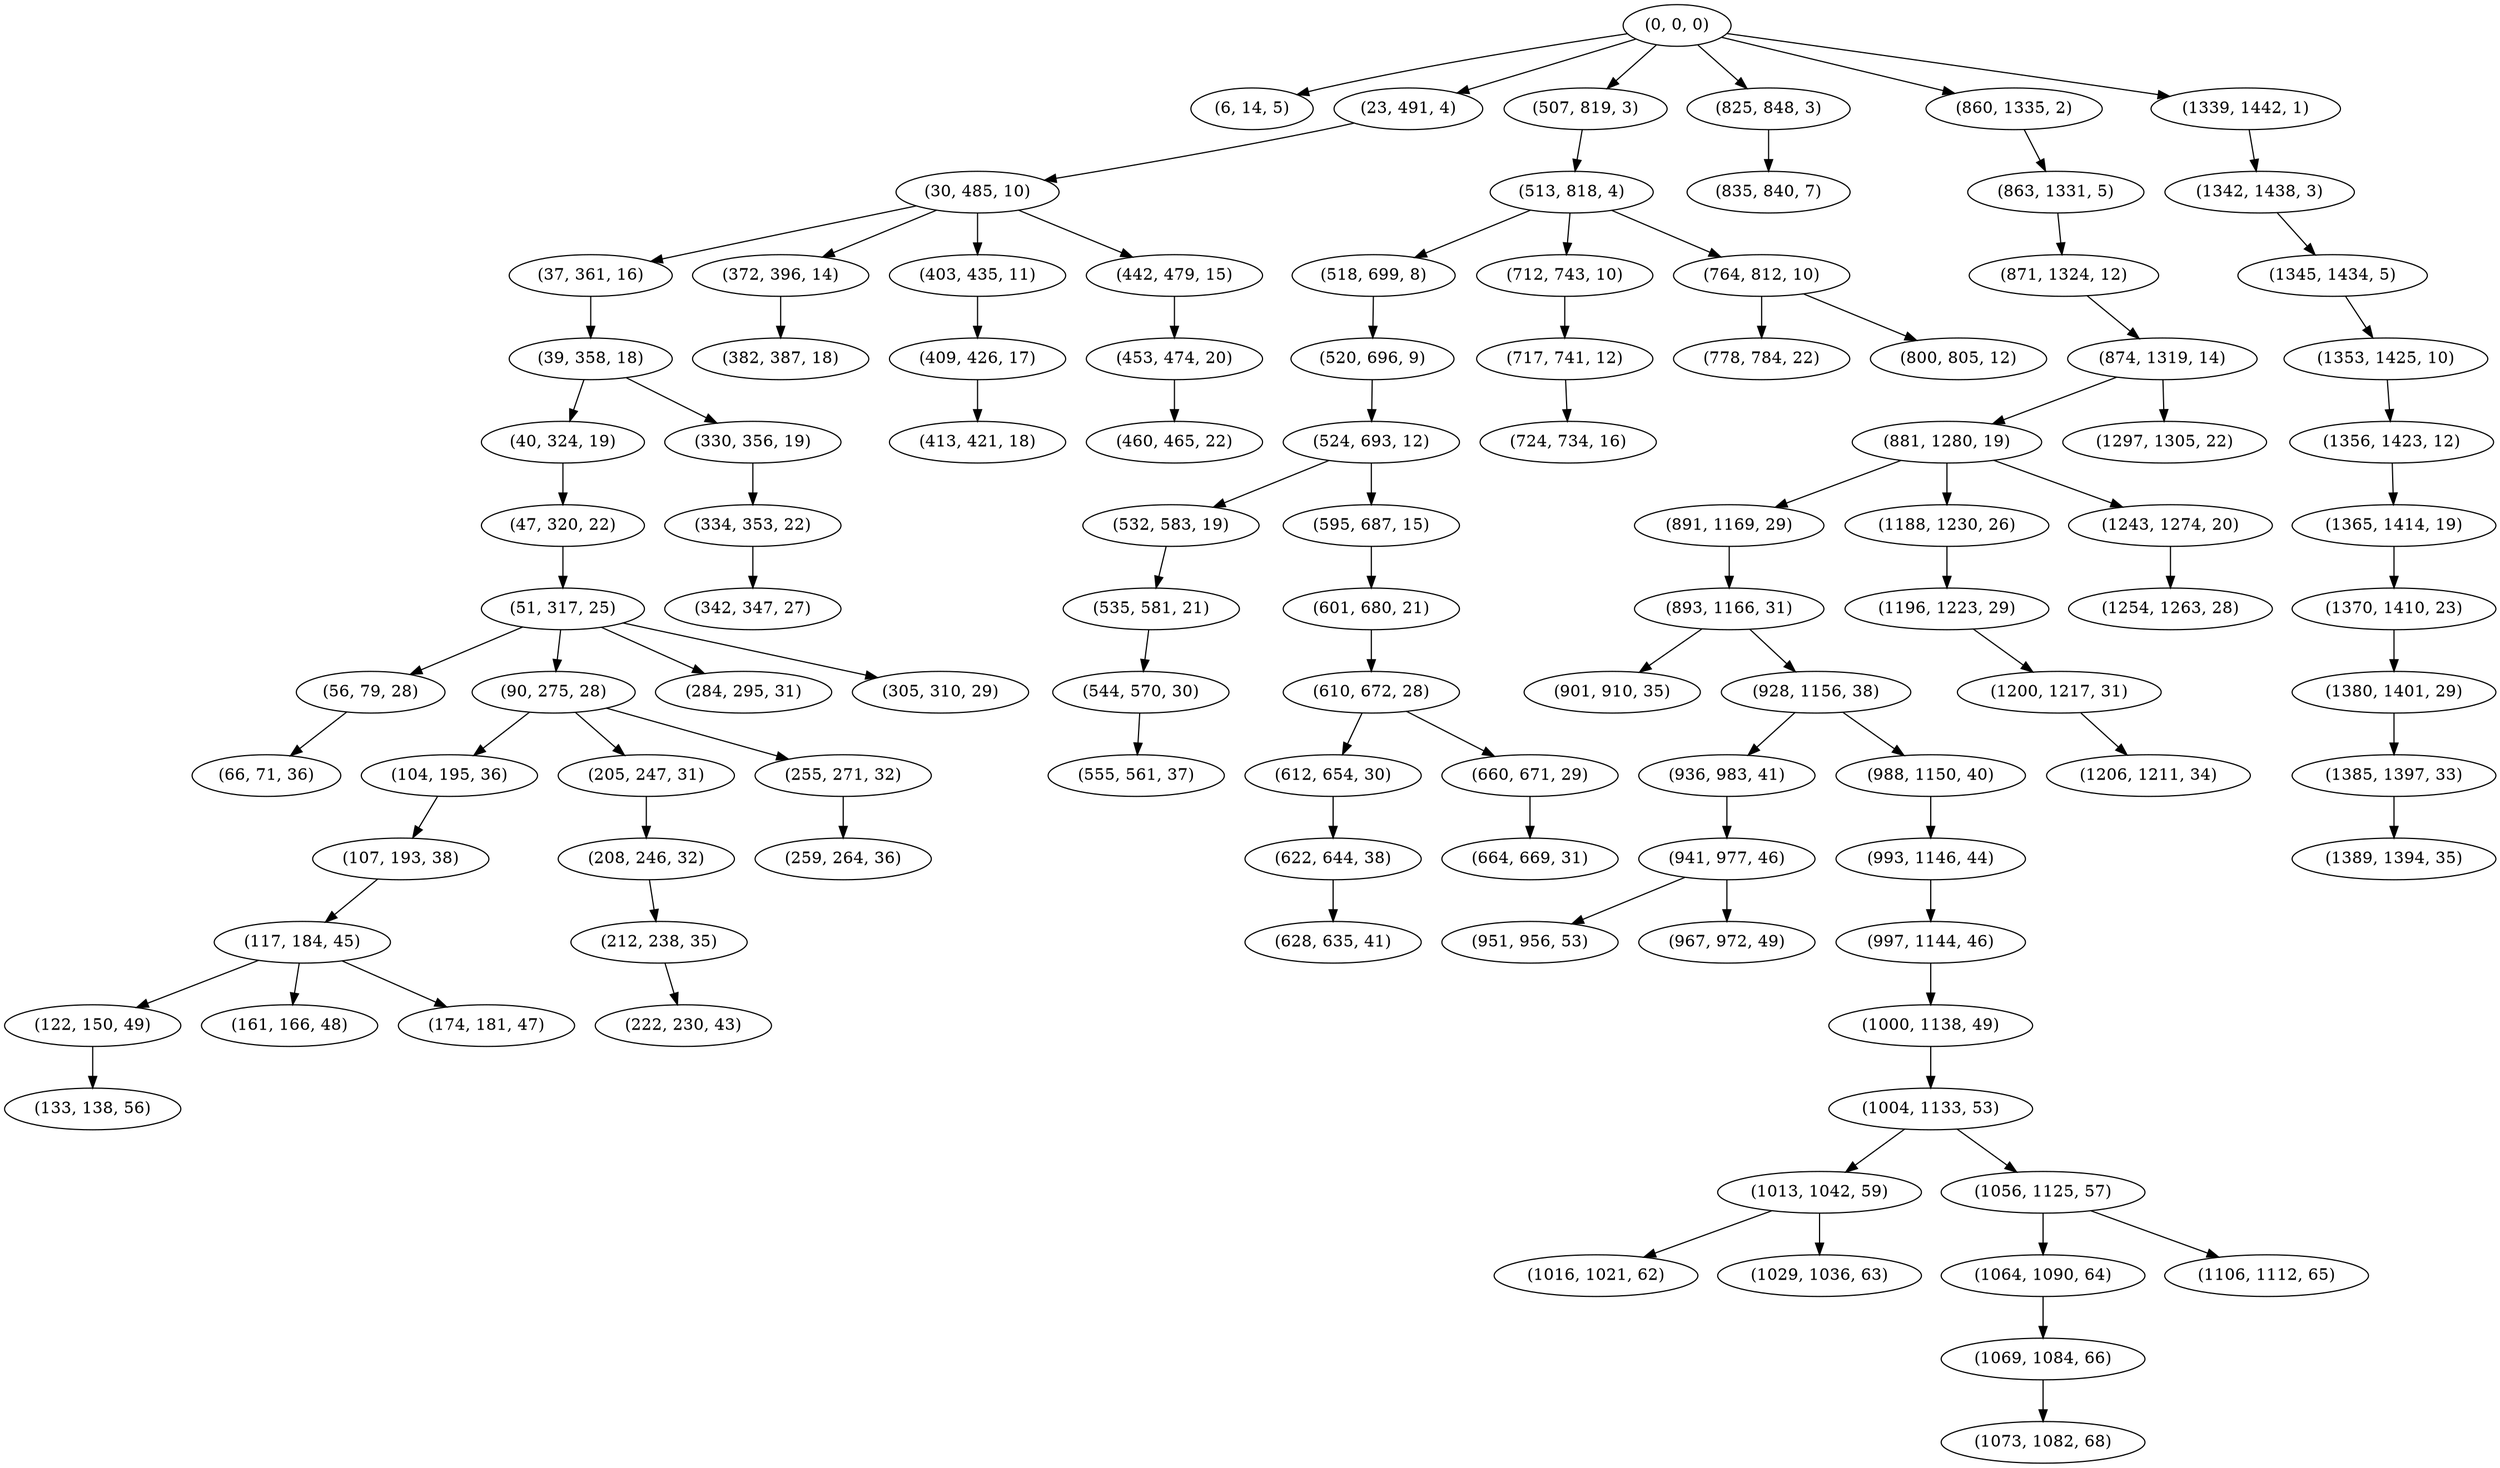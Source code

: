 digraph tree {
    "(0, 0, 0)";
    "(6, 14, 5)";
    "(23, 491, 4)";
    "(30, 485, 10)";
    "(37, 361, 16)";
    "(39, 358, 18)";
    "(40, 324, 19)";
    "(47, 320, 22)";
    "(51, 317, 25)";
    "(56, 79, 28)";
    "(66, 71, 36)";
    "(90, 275, 28)";
    "(104, 195, 36)";
    "(107, 193, 38)";
    "(117, 184, 45)";
    "(122, 150, 49)";
    "(133, 138, 56)";
    "(161, 166, 48)";
    "(174, 181, 47)";
    "(205, 247, 31)";
    "(208, 246, 32)";
    "(212, 238, 35)";
    "(222, 230, 43)";
    "(255, 271, 32)";
    "(259, 264, 36)";
    "(284, 295, 31)";
    "(305, 310, 29)";
    "(330, 356, 19)";
    "(334, 353, 22)";
    "(342, 347, 27)";
    "(372, 396, 14)";
    "(382, 387, 18)";
    "(403, 435, 11)";
    "(409, 426, 17)";
    "(413, 421, 18)";
    "(442, 479, 15)";
    "(453, 474, 20)";
    "(460, 465, 22)";
    "(507, 819, 3)";
    "(513, 818, 4)";
    "(518, 699, 8)";
    "(520, 696, 9)";
    "(524, 693, 12)";
    "(532, 583, 19)";
    "(535, 581, 21)";
    "(544, 570, 30)";
    "(555, 561, 37)";
    "(595, 687, 15)";
    "(601, 680, 21)";
    "(610, 672, 28)";
    "(612, 654, 30)";
    "(622, 644, 38)";
    "(628, 635, 41)";
    "(660, 671, 29)";
    "(664, 669, 31)";
    "(712, 743, 10)";
    "(717, 741, 12)";
    "(724, 734, 16)";
    "(764, 812, 10)";
    "(778, 784, 22)";
    "(800, 805, 12)";
    "(825, 848, 3)";
    "(835, 840, 7)";
    "(860, 1335, 2)";
    "(863, 1331, 5)";
    "(871, 1324, 12)";
    "(874, 1319, 14)";
    "(881, 1280, 19)";
    "(891, 1169, 29)";
    "(893, 1166, 31)";
    "(901, 910, 35)";
    "(928, 1156, 38)";
    "(936, 983, 41)";
    "(941, 977, 46)";
    "(951, 956, 53)";
    "(967, 972, 49)";
    "(988, 1150, 40)";
    "(993, 1146, 44)";
    "(997, 1144, 46)";
    "(1000, 1138, 49)";
    "(1004, 1133, 53)";
    "(1013, 1042, 59)";
    "(1016, 1021, 62)";
    "(1029, 1036, 63)";
    "(1056, 1125, 57)";
    "(1064, 1090, 64)";
    "(1069, 1084, 66)";
    "(1073, 1082, 68)";
    "(1106, 1112, 65)";
    "(1188, 1230, 26)";
    "(1196, 1223, 29)";
    "(1200, 1217, 31)";
    "(1206, 1211, 34)";
    "(1243, 1274, 20)";
    "(1254, 1263, 28)";
    "(1297, 1305, 22)";
    "(1339, 1442, 1)";
    "(1342, 1438, 3)";
    "(1345, 1434, 5)";
    "(1353, 1425, 10)";
    "(1356, 1423, 12)";
    "(1365, 1414, 19)";
    "(1370, 1410, 23)";
    "(1380, 1401, 29)";
    "(1385, 1397, 33)";
    "(1389, 1394, 35)";
    "(0, 0, 0)" -> "(6, 14, 5)";
    "(0, 0, 0)" -> "(23, 491, 4)";
    "(0, 0, 0)" -> "(507, 819, 3)";
    "(0, 0, 0)" -> "(825, 848, 3)";
    "(0, 0, 0)" -> "(860, 1335, 2)";
    "(0, 0, 0)" -> "(1339, 1442, 1)";
    "(23, 491, 4)" -> "(30, 485, 10)";
    "(30, 485, 10)" -> "(37, 361, 16)";
    "(30, 485, 10)" -> "(372, 396, 14)";
    "(30, 485, 10)" -> "(403, 435, 11)";
    "(30, 485, 10)" -> "(442, 479, 15)";
    "(37, 361, 16)" -> "(39, 358, 18)";
    "(39, 358, 18)" -> "(40, 324, 19)";
    "(39, 358, 18)" -> "(330, 356, 19)";
    "(40, 324, 19)" -> "(47, 320, 22)";
    "(47, 320, 22)" -> "(51, 317, 25)";
    "(51, 317, 25)" -> "(56, 79, 28)";
    "(51, 317, 25)" -> "(90, 275, 28)";
    "(51, 317, 25)" -> "(284, 295, 31)";
    "(51, 317, 25)" -> "(305, 310, 29)";
    "(56, 79, 28)" -> "(66, 71, 36)";
    "(90, 275, 28)" -> "(104, 195, 36)";
    "(90, 275, 28)" -> "(205, 247, 31)";
    "(90, 275, 28)" -> "(255, 271, 32)";
    "(104, 195, 36)" -> "(107, 193, 38)";
    "(107, 193, 38)" -> "(117, 184, 45)";
    "(117, 184, 45)" -> "(122, 150, 49)";
    "(117, 184, 45)" -> "(161, 166, 48)";
    "(117, 184, 45)" -> "(174, 181, 47)";
    "(122, 150, 49)" -> "(133, 138, 56)";
    "(205, 247, 31)" -> "(208, 246, 32)";
    "(208, 246, 32)" -> "(212, 238, 35)";
    "(212, 238, 35)" -> "(222, 230, 43)";
    "(255, 271, 32)" -> "(259, 264, 36)";
    "(330, 356, 19)" -> "(334, 353, 22)";
    "(334, 353, 22)" -> "(342, 347, 27)";
    "(372, 396, 14)" -> "(382, 387, 18)";
    "(403, 435, 11)" -> "(409, 426, 17)";
    "(409, 426, 17)" -> "(413, 421, 18)";
    "(442, 479, 15)" -> "(453, 474, 20)";
    "(453, 474, 20)" -> "(460, 465, 22)";
    "(507, 819, 3)" -> "(513, 818, 4)";
    "(513, 818, 4)" -> "(518, 699, 8)";
    "(513, 818, 4)" -> "(712, 743, 10)";
    "(513, 818, 4)" -> "(764, 812, 10)";
    "(518, 699, 8)" -> "(520, 696, 9)";
    "(520, 696, 9)" -> "(524, 693, 12)";
    "(524, 693, 12)" -> "(532, 583, 19)";
    "(524, 693, 12)" -> "(595, 687, 15)";
    "(532, 583, 19)" -> "(535, 581, 21)";
    "(535, 581, 21)" -> "(544, 570, 30)";
    "(544, 570, 30)" -> "(555, 561, 37)";
    "(595, 687, 15)" -> "(601, 680, 21)";
    "(601, 680, 21)" -> "(610, 672, 28)";
    "(610, 672, 28)" -> "(612, 654, 30)";
    "(610, 672, 28)" -> "(660, 671, 29)";
    "(612, 654, 30)" -> "(622, 644, 38)";
    "(622, 644, 38)" -> "(628, 635, 41)";
    "(660, 671, 29)" -> "(664, 669, 31)";
    "(712, 743, 10)" -> "(717, 741, 12)";
    "(717, 741, 12)" -> "(724, 734, 16)";
    "(764, 812, 10)" -> "(778, 784, 22)";
    "(764, 812, 10)" -> "(800, 805, 12)";
    "(825, 848, 3)" -> "(835, 840, 7)";
    "(860, 1335, 2)" -> "(863, 1331, 5)";
    "(863, 1331, 5)" -> "(871, 1324, 12)";
    "(871, 1324, 12)" -> "(874, 1319, 14)";
    "(874, 1319, 14)" -> "(881, 1280, 19)";
    "(874, 1319, 14)" -> "(1297, 1305, 22)";
    "(881, 1280, 19)" -> "(891, 1169, 29)";
    "(881, 1280, 19)" -> "(1188, 1230, 26)";
    "(881, 1280, 19)" -> "(1243, 1274, 20)";
    "(891, 1169, 29)" -> "(893, 1166, 31)";
    "(893, 1166, 31)" -> "(901, 910, 35)";
    "(893, 1166, 31)" -> "(928, 1156, 38)";
    "(928, 1156, 38)" -> "(936, 983, 41)";
    "(928, 1156, 38)" -> "(988, 1150, 40)";
    "(936, 983, 41)" -> "(941, 977, 46)";
    "(941, 977, 46)" -> "(951, 956, 53)";
    "(941, 977, 46)" -> "(967, 972, 49)";
    "(988, 1150, 40)" -> "(993, 1146, 44)";
    "(993, 1146, 44)" -> "(997, 1144, 46)";
    "(997, 1144, 46)" -> "(1000, 1138, 49)";
    "(1000, 1138, 49)" -> "(1004, 1133, 53)";
    "(1004, 1133, 53)" -> "(1013, 1042, 59)";
    "(1004, 1133, 53)" -> "(1056, 1125, 57)";
    "(1013, 1042, 59)" -> "(1016, 1021, 62)";
    "(1013, 1042, 59)" -> "(1029, 1036, 63)";
    "(1056, 1125, 57)" -> "(1064, 1090, 64)";
    "(1056, 1125, 57)" -> "(1106, 1112, 65)";
    "(1064, 1090, 64)" -> "(1069, 1084, 66)";
    "(1069, 1084, 66)" -> "(1073, 1082, 68)";
    "(1188, 1230, 26)" -> "(1196, 1223, 29)";
    "(1196, 1223, 29)" -> "(1200, 1217, 31)";
    "(1200, 1217, 31)" -> "(1206, 1211, 34)";
    "(1243, 1274, 20)" -> "(1254, 1263, 28)";
    "(1339, 1442, 1)" -> "(1342, 1438, 3)";
    "(1342, 1438, 3)" -> "(1345, 1434, 5)";
    "(1345, 1434, 5)" -> "(1353, 1425, 10)";
    "(1353, 1425, 10)" -> "(1356, 1423, 12)";
    "(1356, 1423, 12)" -> "(1365, 1414, 19)";
    "(1365, 1414, 19)" -> "(1370, 1410, 23)";
    "(1370, 1410, 23)" -> "(1380, 1401, 29)";
    "(1380, 1401, 29)" -> "(1385, 1397, 33)";
    "(1385, 1397, 33)" -> "(1389, 1394, 35)";
}
